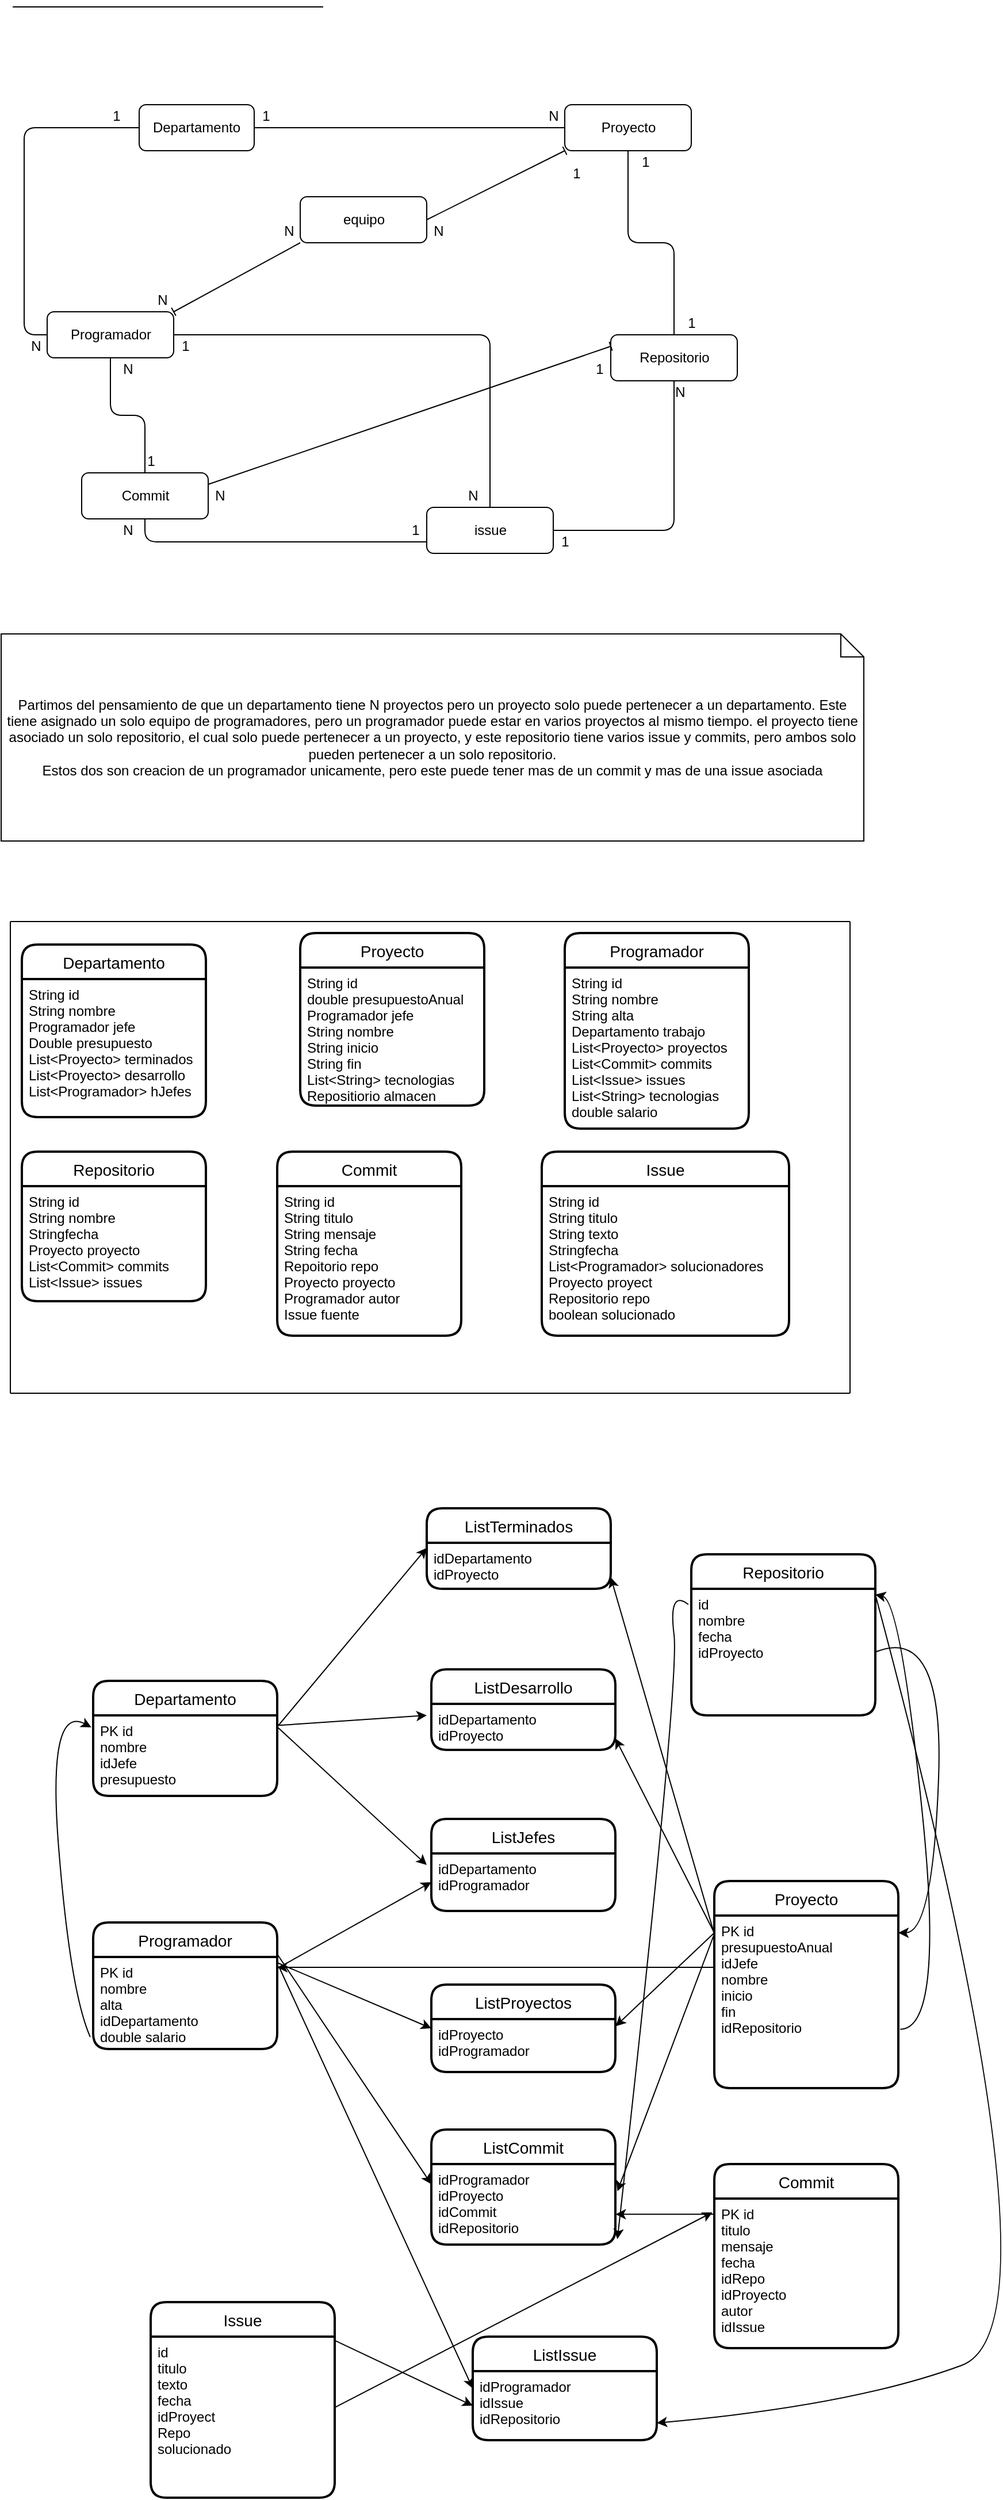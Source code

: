 <mxfile version="15.7.3" type="device"><diagram id="UI5ve4sOQTQIHVifqU0C" name="Page-1"><mxGraphModel dx="1185" dy="628" grid="1" gridSize="10" guides="1" tooltips="1" connect="1" arrows="1" fold="1" page="1" pageScale="1" pageWidth="827" pageHeight="1169" math="0" shadow="0"><root><mxCell id="0"/><mxCell id="1" parent="0"/><mxCell id="3CuZ6hd_3w-gTA2-bHHV-2" value="Departamento" style="whiteSpace=wrap;html=1;align=center;rounded=1;" parent="1" vertex="1"><mxGeometry x="160" y="120" width="100" height="40" as="geometry"/></mxCell><mxCell id="bSSIXAI1MCND7rs55He4-9" style="edgeStyle=orthogonalEdgeStyle;orthogonalLoop=1;jettySize=auto;html=1;exitX=0.5;exitY=1;exitDx=0;exitDy=0;entryX=0.5;entryY=0;entryDx=0;entryDy=0;endArrow=baseDash;endFill=0;" edge="1" parent="1" source="bSSIXAI1MCND7rs55He4-1" target="bSSIXAI1MCND7rs55He4-3"><mxGeometry relative="1" as="geometry"/></mxCell><mxCell id="bSSIXAI1MCND7rs55He4-1" value="Proyecto" style="html=1;rounded=1;" vertex="1" parent="1"><mxGeometry x="530" y="120" width="110" height="40" as="geometry"/></mxCell><mxCell id="bSSIXAI1MCND7rs55He4-18" style="edgeStyle=orthogonalEdgeStyle;orthogonalLoop=1;jettySize=auto;html=1;exitX=1;exitY=0.5;exitDx=0;exitDy=0;entryX=0.5;entryY=0;entryDx=0;entryDy=0;endArrow=baseDash;endFill=0;" edge="1" parent="1" source="bSSIXAI1MCND7rs55He4-2" target="bSSIXAI1MCND7rs55He4-5"><mxGeometry relative="1" as="geometry"/></mxCell><mxCell id="bSSIXAI1MCND7rs55He4-30" style="edgeStyle=orthogonalEdgeStyle;orthogonalLoop=1;jettySize=auto;html=1;exitX=0;exitY=0.5;exitDx=0;exitDy=0;entryX=0;entryY=0.5;entryDx=0;entryDy=0;endArrow=baseDash;endFill=0;" edge="1" parent="1" source="bSSIXAI1MCND7rs55He4-2" target="3CuZ6hd_3w-gTA2-bHHV-2"><mxGeometry relative="1" as="geometry"><mxPoint x="60" y="130" as="targetPoint"/></mxGeometry></mxCell><mxCell id="bSSIXAI1MCND7rs55He4-2" value="Programador" style="html=1;rounded=1;" vertex="1" parent="1"><mxGeometry x="80" y="300" width="110" height="40" as="geometry"/></mxCell><mxCell id="bSSIXAI1MCND7rs55He4-27" style="edgeStyle=orthogonalEdgeStyle;orthogonalLoop=1;jettySize=auto;html=1;exitX=0.5;exitY=1;exitDx=0;exitDy=0;entryX=1;entryY=0.5;entryDx=0;entryDy=0;endArrow=baseDash;endFill=0;" edge="1" parent="1" source="bSSIXAI1MCND7rs55He4-3" target="bSSIXAI1MCND7rs55He4-5"><mxGeometry relative="1" as="geometry"><mxPoint x="625" y="490" as="targetPoint"/><Array as="points"><mxPoint x="625" y="490"/></Array></mxGeometry></mxCell><mxCell id="bSSIXAI1MCND7rs55He4-3" value="Repositorio" style="html=1;rounded=1;" vertex="1" parent="1"><mxGeometry x="570" y="320" width="110" height="40" as="geometry"/></mxCell><mxCell id="bSSIXAI1MCND7rs55He4-15" style="edgeStyle=orthogonalEdgeStyle;orthogonalLoop=1;jettySize=auto;html=1;exitX=0.5;exitY=0;exitDx=0;exitDy=0;entryX=0.5;entryY=1;entryDx=0;entryDy=0;endArrow=baseDash;endFill=0;" edge="1" parent="1" source="bSSIXAI1MCND7rs55He4-4" target="bSSIXAI1MCND7rs55He4-2"><mxGeometry relative="1" as="geometry"/></mxCell><mxCell id="bSSIXAI1MCND7rs55He4-45" style="edgeStyle=none;rounded=1;orthogonalLoop=1;jettySize=auto;html=1;exitX=1;exitY=0.25;exitDx=0;exitDy=0;entryX=0;entryY=0.25;entryDx=0;entryDy=0;endArrow=baseDash;endFill=0;strokeColor=default;" edge="1" parent="1" source="bSSIXAI1MCND7rs55He4-4" target="bSSIXAI1MCND7rs55He4-3"><mxGeometry relative="1" as="geometry"/></mxCell><mxCell id="bSSIXAI1MCND7rs55He4-4" value="Commit" style="html=1;rounded=1;" vertex="1" parent="1"><mxGeometry x="110" y="440" width="110" height="40" as="geometry"/></mxCell><mxCell id="bSSIXAI1MCND7rs55He4-24" style="edgeStyle=orthogonalEdgeStyle;orthogonalLoop=1;jettySize=auto;html=1;exitX=0;exitY=0.75;exitDx=0;exitDy=0;entryX=0.5;entryY=1;entryDx=0;entryDy=0;endArrow=baseDash;endFill=0;" edge="1" parent="1" source="bSSIXAI1MCND7rs55He4-5" target="bSSIXAI1MCND7rs55He4-4"><mxGeometry relative="1" as="geometry"/></mxCell><mxCell id="bSSIXAI1MCND7rs55He4-5" value="issue" style="html=1;rounded=1;" vertex="1" parent="1"><mxGeometry x="410" y="470" width="110" height="40" as="geometry"/></mxCell><mxCell id="bSSIXAI1MCND7rs55He4-7" value="1" style="text;html=1;align=center;verticalAlign=middle;resizable=0;points=[];autosize=1;strokeColor=none;fillColor=none;rounded=1;" vertex="1" parent="1"><mxGeometry x="260" y="120" width="20" height="20" as="geometry"/></mxCell><mxCell id="bSSIXAI1MCND7rs55He4-8" value="N" style="text;html=1;align=center;verticalAlign=middle;resizable=0;points=[];autosize=1;strokeColor=none;fillColor=none;rounded=1;" vertex="1" parent="1"><mxGeometry x="510" y="120" width="20" height="20" as="geometry"/></mxCell><mxCell id="bSSIXAI1MCND7rs55He4-10" value="1" style="text;html=1;align=center;verticalAlign=middle;resizable=0;points=[];autosize=1;strokeColor=none;fillColor=none;rounded=1;" vertex="1" parent="1"><mxGeometry x="590" y="160" width="20" height="20" as="geometry"/></mxCell><mxCell id="bSSIXAI1MCND7rs55He4-11" value="1" style="text;html=1;align=center;verticalAlign=middle;resizable=0;points=[];autosize=1;strokeColor=none;fillColor=none;rounded=1;" vertex="1" parent="1"><mxGeometry x="630" y="300" width="20" height="20" as="geometry"/></mxCell><mxCell id="bSSIXAI1MCND7rs55He4-13" value="N" style="text;html=1;align=center;verticalAlign=middle;resizable=0;points=[];autosize=1;strokeColor=none;fillColor=none;rounded=1;" vertex="1" parent="1"><mxGeometry x="410" y="220" width="20" height="20" as="geometry"/></mxCell><mxCell id="bSSIXAI1MCND7rs55He4-14" value="N" style="text;html=1;align=center;verticalAlign=middle;resizable=0;points=[];autosize=1;strokeColor=none;fillColor=none;rounded=1;" vertex="1" parent="1"><mxGeometry x="280" y="220" width="20" height="20" as="geometry"/></mxCell><mxCell id="bSSIXAI1MCND7rs55He4-16" value="N" style="text;html=1;align=center;verticalAlign=middle;resizable=0;points=[];autosize=1;strokeColor=none;fillColor=none;rounded=1;" vertex="1" parent="1"><mxGeometry x="140" y="340" width="20" height="20" as="geometry"/></mxCell><mxCell id="bSSIXAI1MCND7rs55He4-17" value="1" style="text;html=1;align=center;verticalAlign=middle;resizable=0;points=[];autosize=1;strokeColor=none;fillColor=none;rounded=1;" vertex="1" parent="1"><mxGeometry x="160" y="420" width="20" height="20" as="geometry"/></mxCell><mxCell id="bSSIXAI1MCND7rs55He4-19" value="1" style="text;html=1;align=center;verticalAlign=middle;resizable=0;points=[];autosize=1;strokeColor=none;fillColor=none;rounded=1;" vertex="1" parent="1"><mxGeometry x="190" y="320" width="20" height="20" as="geometry"/></mxCell><mxCell id="bSSIXAI1MCND7rs55He4-20" value="N" style="text;html=1;align=center;verticalAlign=middle;resizable=0;points=[];autosize=1;strokeColor=none;fillColor=none;rounded=1;" vertex="1" parent="1"><mxGeometry x="440" y="450" width="20" height="20" as="geometry"/></mxCell><mxCell id="bSSIXAI1MCND7rs55He4-22" value="N" style="text;html=1;align=center;verticalAlign=middle;resizable=0;points=[];autosize=1;strokeColor=none;fillColor=none;rounded=1;" vertex="1" parent="1"><mxGeometry x="220" y="450" width="20" height="20" as="geometry"/></mxCell><mxCell id="bSSIXAI1MCND7rs55He4-23" value="1" style="text;html=1;align=center;verticalAlign=middle;resizable=0;points=[];autosize=1;strokeColor=none;fillColor=none;rounded=1;" vertex="1" parent="1"><mxGeometry x="550" y="340" width="20" height="20" as="geometry"/></mxCell><mxCell id="bSSIXAI1MCND7rs55He4-25" value="1" style="text;html=1;align=center;verticalAlign=middle;resizable=0;points=[];autosize=1;strokeColor=none;fillColor=none;rounded=1;" vertex="1" parent="1"><mxGeometry x="390" y="480" width="20" height="20" as="geometry"/></mxCell><mxCell id="bSSIXAI1MCND7rs55He4-26" value="N" style="text;html=1;align=center;verticalAlign=middle;resizable=0;points=[];autosize=1;strokeColor=none;fillColor=none;rounded=1;" vertex="1" parent="1"><mxGeometry x="140" y="480" width="20" height="20" as="geometry"/></mxCell><mxCell id="bSSIXAI1MCND7rs55He4-28" value="1" style="text;html=1;align=center;verticalAlign=middle;resizable=0;points=[];autosize=1;strokeColor=none;fillColor=none;rounded=1;" vertex="1" parent="1"><mxGeometry x="520" y="490" width="20" height="20" as="geometry"/></mxCell><mxCell id="bSSIXAI1MCND7rs55He4-29" value="N" style="text;html=1;align=center;verticalAlign=middle;resizable=0;points=[];autosize=1;strokeColor=none;fillColor=none;rounded=1;" vertex="1" parent="1"><mxGeometry x="620" y="360" width="20" height="20" as="geometry"/></mxCell><mxCell id="bSSIXAI1MCND7rs55He4-31" value="1" style="text;html=1;align=center;verticalAlign=middle;resizable=0;points=[];autosize=1;strokeColor=none;fillColor=none;rounded=1;" vertex="1" parent="1"><mxGeometry x="130" y="120" width="20" height="20" as="geometry"/></mxCell><mxCell id="bSSIXAI1MCND7rs55He4-32" value="N" style="text;html=1;align=center;verticalAlign=middle;resizable=0;points=[];autosize=1;strokeColor=none;fillColor=none;rounded=1;" vertex="1" parent="1"><mxGeometry x="60" y="320" width="20" height="20" as="geometry"/></mxCell><mxCell id="bSSIXAI1MCND7rs55He4-35" value="" style="line;strokeWidth=1;rotatable=0;dashed=0;labelPosition=right;align=left;verticalAlign=middle;spacingTop=0;spacingLeft=6;points=[];portConstraint=eastwest;rounded=1;" vertex="1" parent="1"><mxGeometry x="260" y="135" width="270" height="10" as="geometry"/></mxCell><mxCell id="bSSIXAI1MCND7rs55He4-37" value="" style="line;strokeWidth=1;rotatable=0;dashed=0;labelPosition=right;align=left;verticalAlign=middle;spacingTop=0;spacingLeft=6;points=[];portConstraint=eastwest;rounded=1;" vertex="1" parent="1"><mxGeometry x="50" y="30" width="270" height="10" as="geometry"/></mxCell><mxCell id="bSSIXAI1MCND7rs55He4-41" style="edgeStyle=none;rounded=1;orthogonalLoop=1;jettySize=auto;html=1;exitX=1;exitY=0.5;exitDx=0;exitDy=0;entryX=0;entryY=1;entryDx=0;entryDy=0;strokeColor=default;endArrow=baseDash;endFill=0;" edge="1" parent="1" source="bSSIXAI1MCND7rs55He4-40" target="bSSIXAI1MCND7rs55He4-1"><mxGeometry relative="1" as="geometry"/></mxCell><mxCell id="bSSIXAI1MCND7rs55He4-42" style="edgeStyle=none;rounded=1;orthogonalLoop=1;jettySize=auto;html=1;exitX=0;exitY=1;exitDx=0;exitDy=0;entryX=1;entryY=0;entryDx=0;entryDy=0;endArrow=baseDash;endFill=0;" edge="1" parent="1" source="bSSIXAI1MCND7rs55He4-40" target="bSSIXAI1MCND7rs55He4-2"><mxGeometry relative="1" as="geometry"/></mxCell><mxCell id="bSSIXAI1MCND7rs55He4-40" value="equipo" style="html=1;rounded=1;" vertex="1" parent="1"><mxGeometry x="300" y="200" width="110" height="40" as="geometry"/></mxCell><mxCell id="bSSIXAI1MCND7rs55He4-43" value="N" style="text;html=1;align=center;verticalAlign=middle;resizable=0;points=[];autosize=1;strokeColor=none;fillColor=none;" vertex="1" parent="1"><mxGeometry x="170" y="280" width="20" height="20" as="geometry"/></mxCell><mxCell id="bSSIXAI1MCND7rs55He4-44" value="1" style="text;html=1;align=center;verticalAlign=middle;resizable=0;points=[];autosize=1;strokeColor=none;fillColor=none;" vertex="1" parent="1"><mxGeometry x="530" y="170" width="20" height="20" as="geometry"/></mxCell><mxCell id="bSSIXAI1MCND7rs55He4-46" value="Partimos del pensamiento de que un departamento tiene N proyectos pero un proyecto solo puede pertenecer a un departamento. Este tiene asignado un solo equipo de programadores, pero un programador puede estar en varios proyectos al mismo tiempo. el proyecto tiene asociado un solo repositorio, el cual solo puede pertenecer a un proyecto, y este repositorio tiene varios issue y commits, pero ambos solo pueden pertenecer a un solo repositorio.&lt;br&gt;Estos dos son creacion de un programador unicamente, pero este puede tener mas de un commit y mas de una issue asociada" style="shape=note;size=20;whiteSpace=wrap;html=1;rounded=1;" vertex="1" parent="1"><mxGeometry x="40" y="580" width="750" height="180" as="geometry"/></mxCell><mxCell id="bSSIXAI1MCND7rs55He4-52" value="Departamento" style="swimlane;childLayout=stackLayout;horizontal=1;startSize=30;horizontalStack=0;rounded=1;fontSize=14;fontStyle=0;strokeWidth=2;resizeParent=0;resizeLast=1;shadow=0;dashed=0;align=center;" vertex="1" parent="1"><mxGeometry x="58" y="850" width="160" height="150" as="geometry"/></mxCell><mxCell id="bSSIXAI1MCND7rs55He4-53" value="String id&#10;String nombre&#10;Programador jefe&#10;Double presupuesto&#10;List&lt;Proyecto&gt; terminados&#10;List&lt;Proyecto&gt; desarrollo&#10;List&lt;Programador&gt; hJefes&#10;" style="align=left;strokeColor=none;fillColor=none;spacingLeft=4;fontSize=12;verticalAlign=top;resizable=0;rotatable=0;part=1;rounded=1;" vertex="1" parent="bSSIXAI1MCND7rs55He4-52"><mxGeometry y="30" width="160" height="120" as="geometry"/></mxCell><mxCell id="bSSIXAI1MCND7rs55He4-54" value="Proyecto" style="swimlane;childLayout=stackLayout;horizontal=1;startSize=30;horizontalStack=0;rounded=1;fontSize=14;fontStyle=0;strokeWidth=2;resizeParent=0;resizeLast=1;shadow=0;dashed=0;align=center;" vertex="1" parent="1"><mxGeometry x="300" y="840" width="160" height="150" as="geometry"/></mxCell><mxCell id="bSSIXAI1MCND7rs55He4-55" value="String id&#10;double presupuestoAnual&#10;Programador jefe&#10;String nombre&#10;String inicio&#10;String fin&#10;List&lt;String&gt; tecnologias&#10;Repositiorio almacen" style="align=left;strokeColor=none;fillColor=none;spacingLeft=4;fontSize=12;verticalAlign=top;resizable=0;rotatable=0;part=1;rounded=1;" vertex="1" parent="bSSIXAI1MCND7rs55He4-54"><mxGeometry y="30" width="160" height="120" as="geometry"/></mxCell><mxCell id="bSSIXAI1MCND7rs55He4-56" value="Programador" style="swimlane;childLayout=stackLayout;horizontal=1;startSize=30;horizontalStack=0;rounded=1;fontSize=14;fontStyle=0;strokeWidth=2;resizeParent=0;resizeLast=1;shadow=0;dashed=0;align=center;" vertex="1" parent="1"><mxGeometry x="530" y="840" width="160" height="170" as="geometry"/></mxCell><mxCell id="bSSIXAI1MCND7rs55He4-57" value="String id&#10;String nombre&#10;String alta&#10;Departamento trabajo&#10;List&lt;Proyecto&gt; proyectos&#10;List&lt;Commit&gt; commits&#10;List&lt;Issue&gt; issues&#10;List&lt;String&gt; tecnologias&#10;double salario" style="align=left;strokeColor=none;fillColor=none;spacingLeft=4;fontSize=12;verticalAlign=top;resizable=0;rotatable=0;part=1;rounded=1;" vertex="1" parent="bSSIXAI1MCND7rs55He4-56"><mxGeometry y="30" width="160" height="140" as="geometry"/></mxCell><mxCell id="bSSIXAI1MCND7rs55He4-59" value="Repositorio" style="swimlane;childLayout=stackLayout;horizontal=1;startSize=30;horizontalStack=0;rounded=1;fontSize=14;fontStyle=0;strokeWidth=2;resizeParent=0;resizeLast=1;shadow=0;dashed=0;align=center;" vertex="1" parent="1"><mxGeometry x="58" y="1030" width="160" height="130" as="geometry"/></mxCell><mxCell id="bSSIXAI1MCND7rs55He4-60" value="String id&#10;String nombre&#10;Stringfecha&#10;Proyecto proyecto&#10;List&lt;Commit&gt; commits&#10;List&lt;Issue&gt; issues" style="align=left;strokeColor=none;fillColor=none;spacingLeft=4;fontSize=12;verticalAlign=top;resizable=0;rotatable=0;part=1;rounded=1;" vertex="1" parent="bSSIXAI1MCND7rs55He4-59"><mxGeometry y="30" width="160" height="100" as="geometry"/></mxCell><mxCell id="bSSIXAI1MCND7rs55He4-63" value="Commit" style="swimlane;childLayout=stackLayout;horizontal=1;startSize=30;horizontalStack=0;rounded=1;fontSize=14;fontStyle=0;strokeWidth=2;resizeParent=0;resizeLast=1;shadow=0;dashed=0;align=center;" vertex="1" parent="1"><mxGeometry x="280" y="1030" width="160" height="160" as="geometry"/></mxCell><mxCell id="bSSIXAI1MCND7rs55He4-64" value="String id&#10;String titulo&#10;String mensaje&#10;String fecha&#10;Repoitorio repo&#10;Proyecto proyecto&#10;Programador autor&#10;Issue fuente&#10;" style="align=left;strokeColor=none;fillColor=none;spacingLeft=4;fontSize=12;verticalAlign=top;resizable=0;rotatable=0;part=1;rounded=1;" vertex="1" parent="bSSIXAI1MCND7rs55He4-63"><mxGeometry y="30" width="160" height="130" as="geometry"/></mxCell><mxCell id="bSSIXAI1MCND7rs55He4-65" value="Issue" style="swimlane;childLayout=stackLayout;horizontal=1;startSize=30;horizontalStack=0;rounded=1;fontSize=14;fontStyle=0;strokeWidth=2;resizeParent=0;resizeLast=1;shadow=0;dashed=0;align=center;" vertex="1" parent="1"><mxGeometry x="510" y="1030" width="215" height="160" as="geometry"/></mxCell><mxCell id="bSSIXAI1MCND7rs55He4-66" value="String id&#10;String titulo&#10;String texto&#10;Stringfecha&#10;List&lt;Programador&gt; solucionadores&#10;Proyecto proyect&#10;Repositorio repo&#10;boolean solucionado" style="align=left;strokeColor=none;fillColor=none;spacingLeft=4;fontSize=12;verticalAlign=top;resizable=0;rotatable=0;part=1;rounded=1;" vertex="1" parent="bSSIXAI1MCND7rs55He4-65"><mxGeometry y="30" width="215" height="130" as="geometry"/></mxCell><mxCell id="bSSIXAI1MCND7rs55He4-67" value="" style="endArrow=none;html=1;rounded=1;strokeColor=default;" edge="1" parent="1"><mxGeometry width="50" height="50" relative="1" as="geometry"><mxPoint x="48" y="1240" as="sourcePoint"/><mxPoint x="48" y="830" as="targetPoint"/></mxGeometry></mxCell><mxCell id="bSSIXAI1MCND7rs55He4-68" value="" style="endArrow=none;html=1;rounded=1;strokeColor=default;" edge="1" parent="1"><mxGeometry width="50" height="50" relative="1" as="geometry"><mxPoint x="48" y="830" as="sourcePoint"/><mxPoint x="778" y="830" as="targetPoint"/></mxGeometry></mxCell><mxCell id="bSSIXAI1MCND7rs55He4-69" value="" style="endArrow=none;html=1;rounded=1;strokeColor=default;" edge="1" parent="1"><mxGeometry width="50" height="50" relative="1" as="geometry"><mxPoint x="778" y="1240" as="sourcePoint"/><mxPoint x="778" y="830" as="targetPoint"/></mxGeometry></mxCell><mxCell id="bSSIXAI1MCND7rs55He4-70" value="" style="endArrow=none;html=1;rounded=1;strokeColor=default;" edge="1" parent="1"><mxGeometry width="50" height="50" relative="1" as="geometry"><mxPoint x="48" y="1240" as="sourcePoint"/><mxPoint x="778" y="1240" as="targetPoint"/></mxGeometry></mxCell><mxCell id="bSSIXAI1MCND7rs55He4-72" value="Departamento" style="swimlane;childLayout=stackLayout;horizontal=1;startSize=30;horizontalStack=0;rounded=1;fontSize=14;fontStyle=0;strokeWidth=2;resizeParent=0;resizeLast=1;shadow=0;dashed=0;align=center;" vertex="1" parent="1"><mxGeometry x="120" y="1490" width="160" height="100" as="geometry"/></mxCell><mxCell id="bSSIXAI1MCND7rs55He4-73" value="PK id&#10;nombre&#10;idJefe&#10;presupuesto&#10;" style="align=left;strokeColor=none;fillColor=none;spacingLeft=4;fontSize=12;verticalAlign=top;resizable=0;rotatable=0;part=1;rounded=1;" vertex="1" parent="bSSIXAI1MCND7rs55He4-72"><mxGeometry y="30" width="160" height="70" as="geometry"/></mxCell><mxCell id="bSSIXAI1MCND7rs55He4-74" value="ListTerminados" style="swimlane;childLayout=stackLayout;horizontal=1;startSize=30;horizontalStack=0;rounded=1;fontSize=14;fontStyle=0;strokeWidth=2;resizeParent=0;resizeLast=1;shadow=0;dashed=0;align=center;" vertex="1" parent="1"><mxGeometry x="410" y="1340" width="160" height="70" as="geometry"/></mxCell><mxCell id="bSSIXAI1MCND7rs55He4-75" value="idDepartamento&#10;idProyecto" style="align=left;strokeColor=none;fillColor=none;spacingLeft=4;fontSize=12;verticalAlign=top;resizable=0;rotatable=0;part=1;rounded=1;" vertex="1" parent="bSSIXAI1MCND7rs55He4-74"><mxGeometry y="30" width="160" height="40" as="geometry"/></mxCell><mxCell id="bSSIXAI1MCND7rs55He4-76" value="ListDesarrollo" style="swimlane;childLayout=stackLayout;horizontal=1;startSize=30;horizontalStack=0;rounded=1;fontSize=14;fontStyle=0;strokeWidth=2;resizeParent=0;resizeLast=1;shadow=0;dashed=0;align=center;" vertex="1" parent="1"><mxGeometry x="414" y="1480" width="160" height="70" as="geometry"/></mxCell><mxCell id="bSSIXAI1MCND7rs55He4-77" value="idDepartamento&#10;idProyecto" style="align=left;strokeColor=none;fillColor=none;spacingLeft=4;fontSize=12;verticalAlign=top;resizable=0;rotatable=0;part=1;rounded=1;" vertex="1" parent="bSSIXAI1MCND7rs55He4-76"><mxGeometry y="30" width="160" height="40" as="geometry"/></mxCell><mxCell id="bSSIXAI1MCND7rs55He4-78" value="ListJefes" style="swimlane;childLayout=stackLayout;horizontal=1;startSize=30;horizontalStack=0;rounded=1;fontSize=14;fontStyle=0;strokeWidth=2;resizeParent=0;resizeLast=1;shadow=0;dashed=0;align=center;" vertex="1" parent="1"><mxGeometry x="414" y="1610" width="160" height="80" as="geometry"/></mxCell><mxCell id="bSSIXAI1MCND7rs55He4-79" value="idDepartamento&#10;idProgramador" style="align=left;strokeColor=none;fillColor=none;spacingLeft=4;fontSize=12;verticalAlign=top;resizable=0;rotatable=0;part=1;rounded=1;" vertex="1" parent="bSSIXAI1MCND7rs55He4-78"><mxGeometry y="30" width="160" height="50" as="geometry"/></mxCell><mxCell id="bSSIXAI1MCND7rs55He4-83" value="Proyecto" style="swimlane;childLayout=stackLayout;horizontal=1;startSize=30;horizontalStack=0;rounded=1;fontSize=14;fontStyle=0;strokeWidth=2;resizeParent=0;resizeLast=1;shadow=0;dashed=0;align=center;" vertex="1" parent="1"><mxGeometry x="660" y="1664" width="160" height="180" as="geometry"/></mxCell><mxCell id="bSSIXAI1MCND7rs55He4-84" value="PK id&#10;presupuestoAnual&#10;idJefe&#10;nombre&#10;inicio&#10;fin&#10;idRepositorio" style="align=left;strokeColor=none;fillColor=none;spacingLeft=4;fontSize=12;verticalAlign=top;resizable=0;rotatable=0;part=1;rounded=1;" vertex="1" parent="bSSIXAI1MCND7rs55He4-83"><mxGeometry y="30" width="160" height="150" as="geometry"/></mxCell><mxCell id="bSSIXAI1MCND7rs55He4-89" value="Programador" style="swimlane;childLayout=stackLayout;horizontal=1;startSize=30;horizontalStack=0;rounded=1;fontSize=14;fontStyle=0;strokeWidth=2;resizeParent=0;resizeLast=1;shadow=0;dashed=0;align=center;" vertex="1" parent="1"><mxGeometry x="120" y="1700" width="160" height="110" as="geometry"/></mxCell><mxCell id="bSSIXAI1MCND7rs55He4-90" value="PK id&#10;nombre&#10;alta&#10;idDepartamento&#10;double salario" style="align=left;strokeColor=none;fillColor=none;spacingLeft=4;fontSize=12;verticalAlign=top;resizable=0;rotatable=0;part=1;rounded=1;" vertex="1" parent="bSSIXAI1MCND7rs55He4-89"><mxGeometry y="30" width="160" height="80" as="geometry"/></mxCell><mxCell id="bSSIXAI1MCND7rs55He4-95" value="" style="curved=1;endArrow=classic;html=1;rounded=1;strokeColor=default;entryX=-0.01;entryY=0.148;entryDx=0;entryDy=0;entryPerimeter=0;exitX=-0.016;exitY=0.869;exitDx=0;exitDy=0;exitPerimeter=0;" edge="1" parent="1" source="bSSIXAI1MCND7rs55He4-90" target="bSSIXAI1MCND7rs55He4-73"><mxGeometry width="50" height="50" relative="1" as="geometry"><mxPoint x="460" y="1830" as="sourcePoint"/><mxPoint x="100" y="1530" as="targetPoint"/><Array as="points"><mxPoint x="100" y="1760"/><mxPoint x="80" y="1510"/></Array></mxGeometry></mxCell><mxCell id="bSSIXAI1MCND7rs55He4-96" value="ListProyectos" style="swimlane;childLayout=stackLayout;horizontal=1;startSize=30;horizontalStack=0;rounded=1;fontSize=14;fontStyle=0;strokeWidth=2;resizeParent=0;resizeLast=1;shadow=0;dashed=0;align=center;" vertex="1" parent="1"><mxGeometry x="414" y="1754" width="160" height="76" as="geometry"/></mxCell><mxCell id="bSSIXAI1MCND7rs55He4-97" value="idProyecto&#10;idProgramador" style="align=left;strokeColor=none;fillColor=none;spacingLeft=4;fontSize=12;verticalAlign=top;resizable=0;rotatable=0;part=1;rounded=1;" vertex="1" parent="bSSIXAI1MCND7rs55He4-96"><mxGeometry y="30" width="160" height="46" as="geometry"/></mxCell><mxCell id="bSSIXAI1MCND7rs55He4-98" value="" style="endArrow=classic;html=1;rounded=1;strokeColor=default;exitX=0.995;exitY=0.058;exitDx=0;exitDy=0;exitPerimeter=0;entryX=0;entryY=0.5;entryDx=0;entryDy=0;" edge="1" parent="1" source="bSSIXAI1MCND7rs55He4-90" target="bSSIXAI1MCND7rs55He4-96"><mxGeometry width="50" height="50" relative="1" as="geometry"><mxPoint x="320" y="1780" as="sourcePoint"/><mxPoint x="370" y="1730" as="targetPoint"/></mxGeometry></mxCell><mxCell id="bSSIXAI1MCND7rs55He4-99" value="" style="endArrow=classic;html=1;rounded=1;strokeColor=default;entryX=1.001;entryY=0.135;entryDx=0;entryDy=0;entryPerimeter=0;exitX=0;exitY=0.25;exitDx=0;exitDy=0;" edge="1" parent="1" source="bSSIXAI1MCND7rs55He4-83" target="bSSIXAI1MCND7rs55He4-97"><mxGeometry width="50" height="50" relative="1" as="geometry"><mxPoint x="620" y="1750" as="sourcePoint"/><mxPoint x="670" y="1700" as="targetPoint"/></mxGeometry></mxCell><mxCell id="bSSIXAI1MCND7rs55He4-100" value="" style="endArrow=classic;html=1;rounded=1;strokeColor=default;entryX=1;entryY=0.75;entryDx=0;entryDy=0;" edge="1" parent="1" target="bSSIXAI1MCND7rs55He4-75"><mxGeometry width="50" height="50" relative="1" as="geometry"><mxPoint x="660" y="1710" as="sourcePoint"/><mxPoint x="700" y="1410" as="targetPoint"/></mxGeometry></mxCell><mxCell id="bSSIXAI1MCND7rs55He4-101" value="" style="endArrow=classic;html=1;rounded=1;strokeColor=default;entryX=1;entryY=0.75;entryDx=0;entryDy=0;exitX=0;exitY=0.25;exitDx=0;exitDy=0;" edge="1" parent="1" source="bSSIXAI1MCND7rs55He4-83" target="bSSIXAI1MCND7rs55He4-77"><mxGeometry width="50" height="50" relative="1" as="geometry"><mxPoint x="650" y="1560" as="sourcePoint"/><mxPoint x="700" y="1510" as="targetPoint"/></mxGeometry></mxCell><mxCell id="bSSIXAI1MCND7rs55He4-102" value="" style="endArrow=classic;html=1;rounded=1;strokeColor=default;entryX=0;entryY=0.111;entryDx=0;entryDy=0;entryPerimeter=0;" edge="1" parent="1" target="bSSIXAI1MCND7rs55He4-75"><mxGeometry width="50" height="50" relative="1" as="geometry"><mxPoint x="280" y="1530" as="sourcePoint"/><mxPoint x="390" y="1370" as="targetPoint"/></mxGeometry></mxCell><mxCell id="bSSIXAI1MCND7rs55He4-103" value="" style="endArrow=classic;html=1;rounded=1;strokeColor=default;exitX=1.01;exitY=0.124;exitDx=0;exitDy=0;exitPerimeter=0;" edge="1" parent="1" source="bSSIXAI1MCND7rs55He4-73"><mxGeometry width="50" height="50" relative="1" as="geometry"><mxPoint x="320" y="1560" as="sourcePoint"/><mxPoint x="410" y="1520" as="targetPoint"/></mxGeometry></mxCell><mxCell id="bSSIXAI1MCND7rs55He4-104" value="" style="endArrow=classic;html=1;rounded=1;strokeColor=default;" edge="1" parent="1"><mxGeometry width="50" height="50" relative="1" as="geometry"><mxPoint x="280" y="1530" as="sourcePoint"/><mxPoint x="410" y="1650" as="targetPoint"/></mxGeometry></mxCell><mxCell id="bSSIXAI1MCND7rs55He4-105" value="" style="endArrow=classic;html=1;rounded=1;strokeColor=default;entryX=0;entryY=0.5;entryDx=0;entryDy=0;" edge="1" parent="1" target="bSSIXAI1MCND7rs55He4-79"><mxGeometry width="50" height="50" relative="1" as="geometry"><mxPoint x="280" y="1740" as="sourcePoint"/><mxPoint x="380" y="1690" as="targetPoint"/></mxGeometry></mxCell><mxCell id="bSSIXAI1MCND7rs55He4-106" value="ListCommit" style="swimlane;childLayout=stackLayout;horizontal=1;startSize=30;horizontalStack=0;rounded=1;fontSize=14;fontStyle=0;strokeWidth=2;resizeParent=0;resizeLast=1;shadow=0;dashed=0;align=center;" vertex="1" parent="1"><mxGeometry x="414" y="1880" width="160" height="100" as="geometry"/></mxCell><mxCell id="bSSIXAI1MCND7rs55He4-107" value="idProgramador&#10;idProyecto&#10;idCommit&#10;idRepositorio" style="align=left;strokeColor=none;fillColor=none;spacingLeft=4;fontSize=12;verticalAlign=top;resizable=0;rotatable=0;part=1;rounded=1;" vertex="1" parent="bSSIXAI1MCND7rs55He4-106"><mxGeometry y="30" width="160" height="70" as="geometry"/></mxCell><mxCell id="bSSIXAI1MCND7rs55He4-108" value="" style="endArrow=classic;html=1;rounded=1;strokeColor=default;exitX=1;exitY=0.25;exitDx=0;exitDy=0;entryX=0;entryY=0.25;entryDx=0;entryDy=0;" edge="1" parent="1" source="bSSIXAI1MCND7rs55He4-89" target="bSSIXAI1MCND7rs55He4-107"><mxGeometry width="50" height="50" relative="1" as="geometry"><mxPoint x="300" y="1820" as="sourcePoint"/><mxPoint x="350" y="1770" as="targetPoint"/></mxGeometry></mxCell><mxCell id="bSSIXAI1MCND7rs55He4-110" value="" style="endArrow=classic;html=1;rounded=1;strokeColor=default;entryX=1.011;entryY=0.338;entryDx=0;entryDy=0;entryPerimeter=0;" edge="1" parent="1" target="bSSIXAI1MCND7rs55He4-107"><mxGeometry width="50" height="50" relative="1" as="geometry"><mxPoint x="660" y="1710" as="sourcePoint"/><mxPoint x="650" y="1800" as="targetPoint"/></mxGeometry></mxCell><mxCell id="bSSIXAI1MCND7rs55He4-111" value="Commit" style="swimlane;childLayout=stackLayout;horizontal=1;startSize=30;horizontalStack=0;rounded=1;fontSize=14;fontStyle=0;strokeWidth=2;resizeParent=0;resizeLast=1;shadow=0;dashed=0;align=center;" vertex="1" parent="1"><mxGeometry x="660" y="1910" width="160" height="160" as="geometry"/></mxCell><mxCell id="bSSIXAI1MCND7rs55He4-112" value="PK id&#10;titulo&#10;mensaje&#10;fecha&#10;idRepo&#10;idProyecto&#10;autor&#10;idIssue&#10;" style="align=left;strokeColor=none;fillColor=none;spacingLeft=4;fontSize=12;verticalAlign=top;resizable=0;rotatable=0;part=1;rounded=1;" vertex="1" parent="bSSIXAI1MCND7rs55He4-111"><mxGeometry y="30" width="160" height="130" as="geometry"/></mxCell><mxCell id="bSSIXAI1MCND7rs55He4-113" value="" style="endArrow=classic;html=1;rounded=1;strokeColor=default;exitX=0.005;exitY=0.105;exitDx=0;exitDy=0;exitPerimeter=0;entryX=1.001;entryY=0.624;entryDx=0;entryDy=0;entryPerimeter=0;" edge="1" parent="1" source="bSSIXAI1MCND7rs55He4-112" target="bSSIXAI1MCND7rs55He4-107"><mxGeometry width="50" height="50" relative="1" as="geometry"><mxPoint x="620" y="1980" as="sourcePoint"/><mxPoint x="670" y="1930" as="targetPoint"/></mxGeometry></mxCell><mxCell id="bSSIXAI1MCND7rs55He4-114" value="Issue" style="swimlane;childLayout=stackLayout;horizontal=1;startSize=30;horizontalStack=0;rounded=1;fontSize=14;fontStyle=0;strokeWidth=2;resizeParent=0;resizeLast=1;shadow=0;dashed=0;align=center;" vertex="1" parent="1"><mxGeometry x="170" y="2030" width="160" height="170" as="geometry"/></mxCell><mxCell id="bSSIXAI1MCND7rs55He4-115" value="id&#10;titulo&#10;texto&#10;fecha&#10;idProyect&#10;Repo&#10;solucionado" style="align=left;strokeColor=none;fillColor=none;spacingLeft=4;fontSize=12;verticalAlign=top;resizable=0;rotatable=0;part=1;rounded=1;" vertex="1" parent="bSSIXAI1MCND7rs55He4-114"><mxGeometry y="30" width="160" height="140" as="geometry"/></mxCell><mxCell id="bSSIXAI1MCND7rs55He4-116" value="ListIssue" style="swimlane;childLayout=stackLayout;horizontal=1;startSize=30;horizontalStack=0;rounded=1;fontSize=14;fontStyle=0;strokeWidth=2;resizeParent=0;resizeLast=1;shadow=0;dashed=0;align=center;" vertex="1" parent="1"><mxGeometry x="450" y="2060" width="160" height="90" as="geometry"/></mxCell><mxCell id="bSSIXAI1MCND7rs55He4-117" value="idProgramador&#10;idIssue&#10;idRepositorio" style="align=left;strokeColor=none;fillColor=none;spacingLeft=4;fontSize=12;verticalAlign=top;resizable=0;rotatable=0;part=1;rounded=1;" vertex="1" parent="bSSIXAI1MCND7rs55He4-116"><mxGeometry y="30" width="160" height="60" as="geometry"/></mxCell><mxCell id="bSSIXAI1MCND7rs55He4-118" value="" style="endArrow=classic;html=1;rounded=1;strokeColor=default;exitX=1.01;exitY=0.108;exitDx=0;exitDy=0;exitPerimeter=0;entryX=0;entryY=0.25;entryDx=0;entryDy=0;" edge="1" parent="1" source="bSSIXAI1MCND7rs55He4-90" target="bSSIXAI1MCND7rs55He4-117"><mxGeometry width="50" height="50" relative="1" as="geometry"><mxPoint x="340" y="1970" as="sourcePoint"/><mxPoint x="390" y="1920" as="targetPoint"/></mxGeometry></mxCell><mxCell id="bSSIXAI1MCND7rs55He4-119" value="" style="endArrow=classic;html=1;rounded=1;strokeColor=default;exitX=1.005;exitY=0.198;exitDx=0;exitDy=0;exitPerimeter=0;entryX=0;entryY=0.5;entryDx=0;entryDy=0;" edge="1" parent="1" source="bSSIXAI1MCND7rs55He4-114" target="bSSIXAI1MCND7rs55He4-117"><mxGeometry width="50" height="50" relative="1" as="geometry"><mxPoint x="340" y="2090" as="sourcePoint"/><mxPoint x="390" y="2040" as="targetPoint"/></mxGeometry></mxCell><mxCell id="bSSIXAI1MCND7rs55He4-120" value="" style="endArrow=classic;html=1;rounded=1;strokeColor=default;exitX=1.005;exitY=0.437;exitDx=0;exitDy=0;exitPerimeter=0;entryX=-0.01;entryY=0.092;entryDx=0;entryDy=0;entryPerimeter=0;" edge="1" parent="1" source="bSSIXAI1MCND7rs55He4-115" target="bSSIXAI1MCND7rs55He4-112"><mxGeometry width="50" height="50" relative="1" as="geometry"><mxPoint x="430" y="2040" as="sourcePoint"/><mxPoint x="480" y="1990" as="targetPoint"/></mxGeometry></mxCell><mxCell id="bSSIXAI1MCND7rs55He4-121" value="" style="endArrow=classic;html=1;rounded=1;strokeColor=default;" edge="1" parent="1"><mxGeometry width="50" height="50" relative="1" as="geometry"><mxPoint x="660" y="1739" as="sourcePoint"/><mxPoint x="280" y="1739" as="targetPoint"/></mxGeometry></mxCell><mxCell id="bSSIXAI1MCND7rs55He4-122" value="Repositorio" style="swimlane;childLayout=stackLayout;horizontal=1;startSize=30;horizontalStack=0;rounded=1;fontSize=14;fontStyle=0;strokeWidth=2;resizeParent=0;resizeLast=1;shadow=0;dashed=0;align=center;" vertex="1" parent="1"><mxGeometry x="640" y="1380" width="160" height="140" as="geometry"/></mxCell><mxCell id="bSSIXAI1MCND7rs55He4-123" value="id&#10;nombre&#10;fecha&#10;idProyecto" style="align=left;strokeColor=none;fillColor=none;spacingLeft=4;fontSize=12;verticalAlign=top;resizable=0;rotatable=0;part=1;rounded=1;" vertex="1" parent="bSSIXAI1MCND7rs55He4-122"><mxGeometry y="30" width="160" height="110" as="geometry"/></mxCell><mxCell id="bSSIXAI1MCND7rs55He4-124" value="" style="curved=1;endArrow=classic;html=1;rounded=1;strokeColor=default;exitX=1.01;exitY=0.659;exitDx=0;exitDy=0;exitPerimeter=0;entryX=1;entryY=0.25;entryDx=0;entryDy=0;" edge="1" parent="1" source="bSSIXAI1MCND7rs55He4-84" target="bSSIXAI1MCND7rs55He4-122"><mxGeometry width="50" height="50" relative="1" as="geometry"><mxPoint x="860" y="1710" as="sourcePoint"/><mxPoint x="910" y="1660" as="targetPoint"/><Array as="points"><mxPoint x="860" y="1793"/><mxPoint x="822" y="1420"/></Array></mxGeometry></mxCell><mxCell id="bSSIXAI1MCND7rs55He4-125" value="" style="curved=1;endArrow=classic;html=1;rounded=1;strokeColor=default;entryX=1;entryY=0.25;entryDx=0;entryDy=0;exitX=1;exitY=0.5;exitDx=0;exitDy=0;" edge="1" parent="1" source="bSSIXAI1MCND7rs55He4-123" target="bSSIXAI1MCND7rs55He4-83"><mxGeometry width="50" height="50" relative="1" as="geometry"><mxPoint x="870" y="1510" as="sourcePoint"/><mxPoint x="920" y="1460" as="targetPoint"/><Array as="points"><mxPoint x="860" y="1440"/><mxPoint x="850" y="1709"/></Array></mxGeometry></mxCell><mxCell id="bSSIXAI1MCND7rs55He4-127" value="" style="curved=1;endArrow=classic;html=1;rounded=1;strokeColor=default;entryX=1.011;entryY=0.933;entryDx=0;entryDy=0;entryPerimeter=0;exitX=-0.016;exitY=0.124;exitDx=0;exitDy=0;exitPerimeter=0;" edge="1" parent="1" source="bSSIXAI1MCND7rs55He4-123" target="bSSIXAI1MCND7rs55He4-107"><mxGeometry width="50" height="50" relative="1" as="geometry"><mxPoint x="660" y="1610" as="sourcePoint"/><mxPoint x="710" y="1560" as="targetPoint"/><Array as="points"><mxPoint x="620" y="1410"/><mxPoint x="630" y="1490"/></Array></mxGeometry></mxCell><mxCell id="bSSIXAI1MCND7rs55He4-128" value="" style="curved=1;endArrow=classic;html=1;rounded=1;strokeColor=default;entryX=1;entryY=0.75;entryDx=0;entryDy=0;exitX=1;exitY=0.25;exitDx=0;exitDy=0;" edge="1" parent="1" source="bSSIXAI1MCND7rs55He4-122" target="bSSIXAI1MCND7rs55He4-117"><mxGeometry width="50" height="50" relative="1" as="geometry"><mxPoint x="750" y="2130" as="sourcePoint"/><mxPoint x="800" y="2080" as="targetPoint"/><Array as="points"><mxPoint x="970" y="2050"/><mxPoint x="780" y="2120"/></Array></mxGeometry></mxCell></root></mxGraphModel></diagram></mxfile>